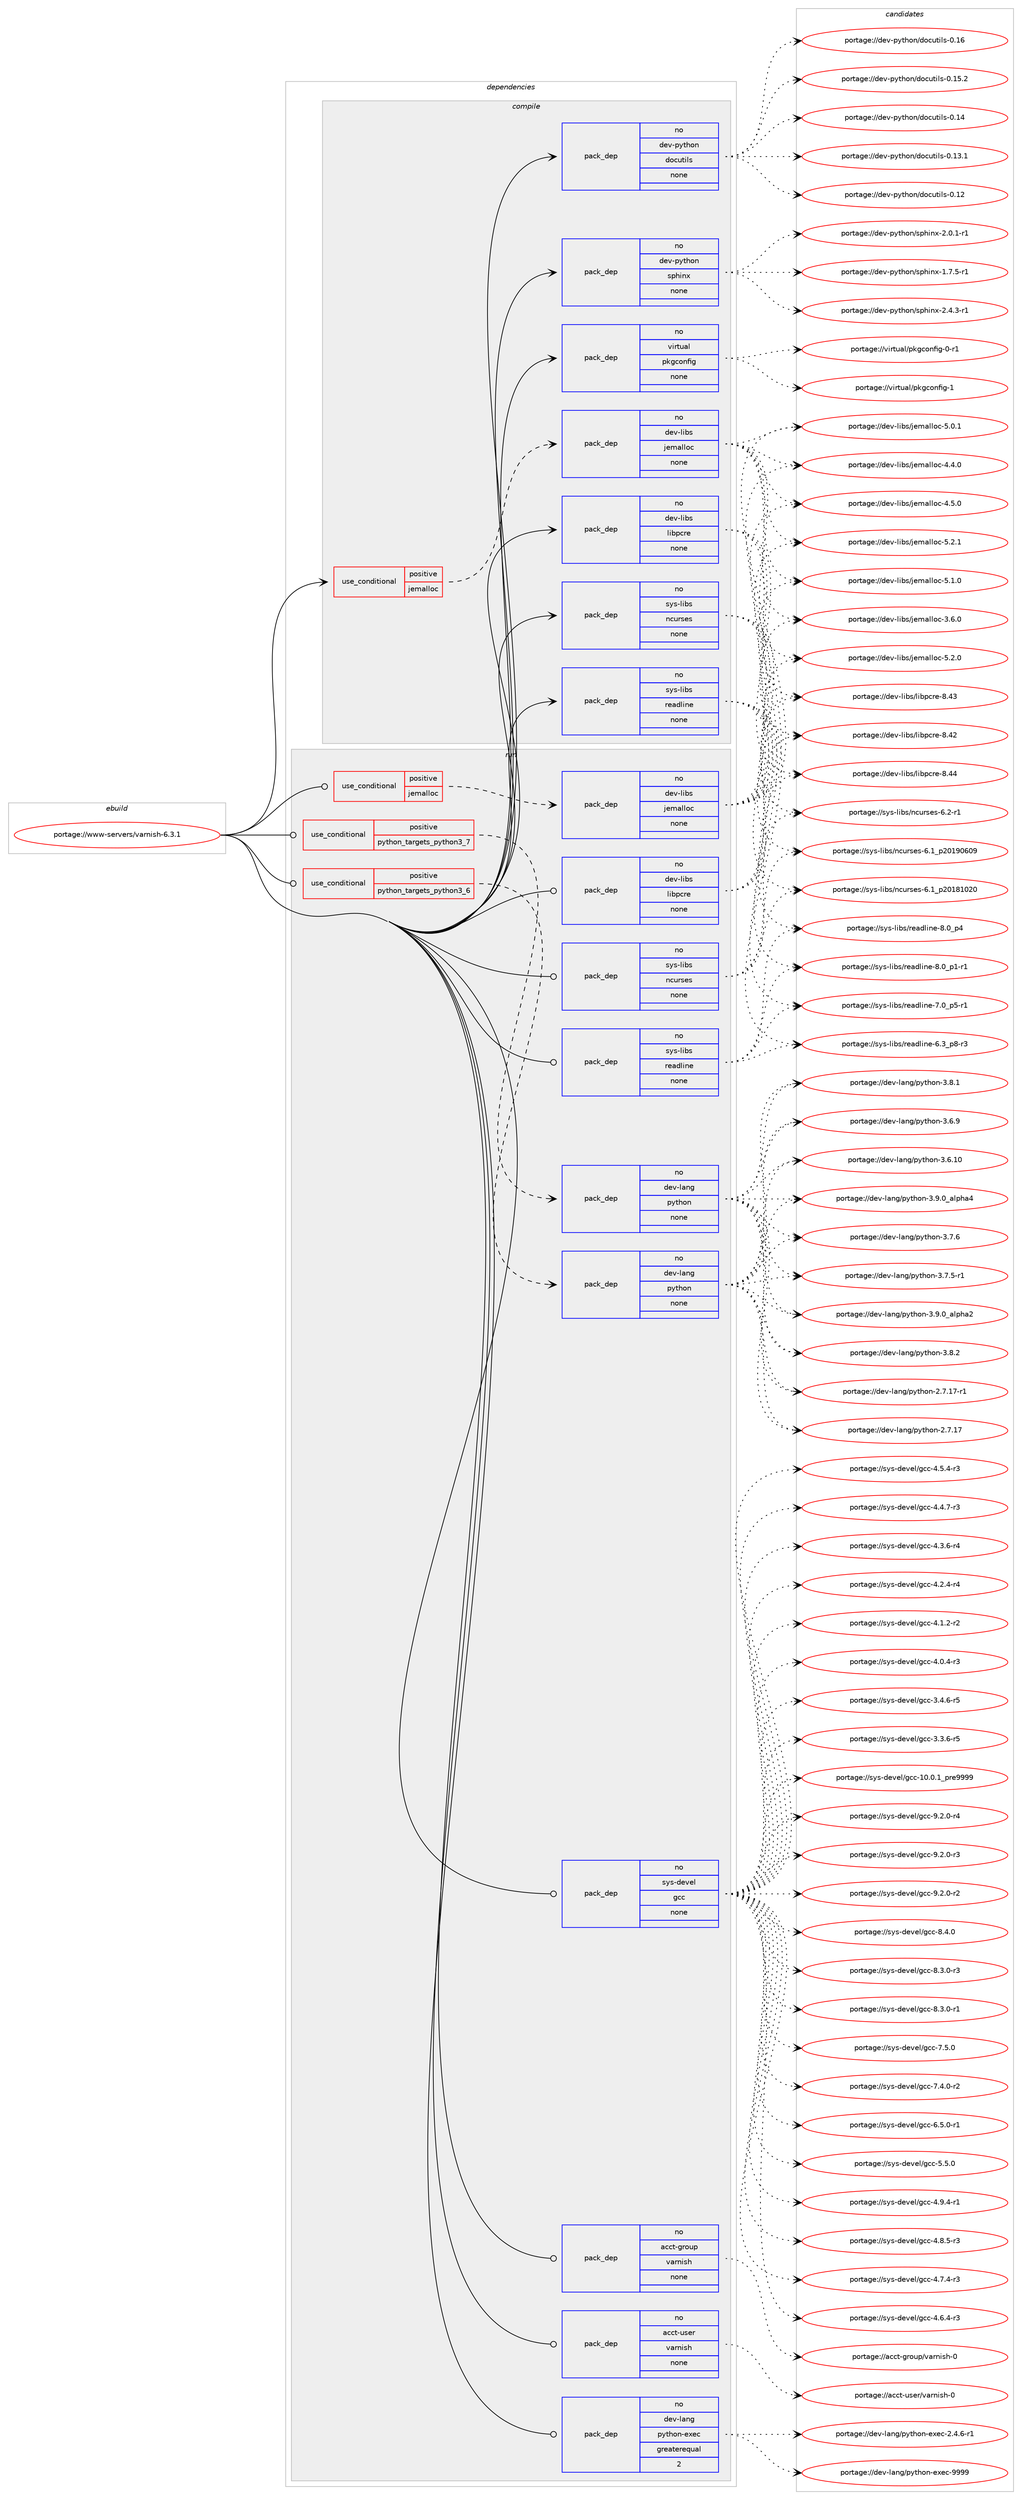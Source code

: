 digraph prolog {

# *************
# Graph options
# *************

newrank=true;
concentrate=true;
compound=true;
graph [rankdir=LR,fontname=Helvetica,fontsize=10,ranksep=1.5];#, ranksep=2.5, nodesep=0.2];
edge  [arrowhead=vee];
node  [fontname=Helvetica,fontsize=10];

# **********
# The ebuild
# **********

subgraph cluster_leftcol {
color=gray;
rank=same;
label=<<i>ebuild</i>>;
id [label="portage://www-servers/varnish-6.3.1", color=red, width=4, href="../www-servers/varnish-6.3.1.svg"];
}

# ****************
# The dependencies
# ****************

subgraph cluster_midcol {
color=gray;
label=<<i>dependencies</i>>;
subgraph cluster_compile {
fillcolor="#eeeeee";
style=filled;
label=<<i>compile</i>>;
subgraph cond2136 {
dependency17302 [label=<<TABLE BORDER="0" CELLBORDER="1" CELLSPACING="0" CELLPADDING="4"><TR><TD ROWSPAN="3" CELLPADDING="10">use_conditional</TD></TR><TR><TD>positive</TD></TR><TR><TD>jemalloc</TD></TR></TABLE>>, shape=none, color=red];
subgraph pack14815 {
dependency17303 [label=<<TABLE BORDER="0" CELLBORDER="1" CELLSPACING="0" CELLPADDING="4" WIDTH="220"><TR><TD ROWSPAN="6" CELLPADDING="30">pack_dep</TD></TR><TR><TD WIDTH="110">no</TD></TR><TR><TD>dev-libs</TD></TR><TR><TD>jemalloc</TD></TR><TR><TD>none</TD></TR><TR><TD></TD></TR></TABLE>>, shape=none, color=blue];
}
dependency17302:e -> dependency17303:w [weight=20,style="dashed",arrowhead="vee"];
}
id:e -> dependency17302:w [weight=20,style="solid",arrowhead="vee"];
subgraph pack14816 {
dependency17304 [label=<<TABLE BORDER="0" CELLBORDER="1" CELLSPACING="0" CELLPADDING="4" WIDTH="220"><TR><TD ROWSPAN="6" CELLPADDING="30">pack_dep</TD></TR><TR><TD WIDTH="110">no</TD></TR><TR><TD>dev-libs</TD></TR><TR><TD>libpcre</TD></TR><TR><TD>none</TD></TR><TR><TD></TD></TR></TABLE>>, shape=none, color=blue];
}
id:e -> dependency17304:w [weight=20,style="solid",arrowhead="vee"];
subgraph pack14817 {
dependency17305 [label=<<TABLE BORDER="0" CELLBORDER="1" CELLSPACING="0" CELLPADDING="4" WIDTH="220"><TR><TD ROWSPAN="6" CELLPADDING="30">pack_dep</TD></TR><TR><TD WIDTH="110">no</TD></TR><TR><TD>dev-python</TD></TR><TR><TD>docutils</TD></TR><TR><TD>none</TD></TR><TR><TD></TD></TR></TABLE>>, shape=none, color=blue];
}
id:e -> dependency17305:w [weight=20,style="solid",arrowhead="vee"];
subgraph pack14818 {
dependency17306 [label=<<TABLE BORDER="0" CELLBORDER="1" CELLSPACING="0" CELLPADDING="4" WIDTH="220"><TR><TD ROWSPAN="6" CELLPADDING="30">pack_dep</TD></TR><TR><TD WIDTH="110">no</TD></TR><TR><TD>dev-python</TD></TR><TR><TD>sphinx</TD></TR><TR><TD>none</TD></TR><TR><TD></TD></TR></TABLE>>, shape=none, color=blue];
}
id:e -> dependency17306:w [weight=20,style="solid",arrowhead="vee"];
subgraph pack14819 {
dependency17307 [label=<<TABLE BORDER="0" CELLBORDER="1" CELLSPACING="0" CELLPADDING="4" WIDTH="220"><TR><TD ROWSPAN="6" CELLPADDING="30">pack_dep</TD></TR><TR><TD WIDTH="110">no</TD></TR><TR><TD>sys-libs</TD></TR><TR><TD>ncurses</TD></TR><TR><TD>none</TD></TR><TR><TD></TD></TR></TABLE>>, shape=none, color=blue];
}
id:e -> dependency17307:w [weight=20,style="solid",arrowhead="vee"];
subgraph pack14820 {
dependency17308 [label=<<TABLE BORDER="0" CELLBORDER="1" CELLSPACING="0" CELLPADDING="4" WIDTH="220"><TR><TD ROWSPAN="6" CELLPADDING="30">pack_dep</TD></TR><TR><TD WIDTH="110">no</TD></TR><TR><TD>sys-libs</TD></TR><TR><TD>readline</TD></TR><TR><TD>none</TD></TR><TR><TD></TD></TR></TABLE>>, shape=none, color=blue];
}
id:e -> dependency17308:w [weight=20,style="solid",arrowhead="vee"];
subgraph pack14821 {
dependency17309 [label=<<TABLE BORDER="0" CELLBORDER="1" CELLSPACING="0" CELLPADDING="4" WIDTH="220"><TR><TD ROWSPAN="6" CELLPADDING="30">pack_dep</TD></TR><TR><TD WIDTH="110">no</TD></TR><TR><TD>virtual</TD></TR><TR><TD>pkgconfig</TD></TR><TR><TD>none</TD></TR><TR><TD></TD></TR></TABLE>>, shape=none, color=blue];
}
id:e -> dependency17309:w [weight=20,style="solid",arrowhead="vee"];
}
subgraph cluster_compileandrun {
fillcolor="#eeeeee";
style=filled;
label=<<i>compile and run</i>>;
}
subgraph cluster_run {
fillcolor="#eeeeee";
style=filled;
label=<<i>run</i>>;
subgraph cond2137 {
dependency17310 [label=<<TABLE BORDER="0" CELLBORDER="1" CELLSPACING="0" CELLPADDING="4"><TR><TD ROWSPAN="3" CELLPADDING="10">use_conditional</TD></TR><TR><TD>positive</TD></TR><TR><TD>jemalloc</TD></TR></TABLE>>, shape=none, color=red];
subgraph pack14822 {
dependency17311 [label=<<TABLE BORDER="0" CELLBORDER="1" CELLSPACING="0" CELLPADDING="4" WIDTH="220"><TR><TD ROWSPAN="6" CELLPADDING="30">pack_dep</TD></TR><TR><TD WIDTH="110">no</TD></TR><TR><TD>dev-libs</TD></TR><TR><TD>jemalloc</TD></TR><TR><TD>none</TD></TR><TR><TD></TD></TR></TABLE>>, shape=none, color=blue];
}
dependency17310:e -> dependency17311:w [weight=20,style="dashed",arrowhead="vee"];
}
id:e -> dependency17310:w [weight=20,style="solid",arrowhead="odot"];
subgraph cond2138 {
dependency17312 [label=<<TABLE BORDER="0" CELLBORDER="1" CELLSPACING="0" CELLPADDING="4"><TR><TD ROWSPAN="3" CELLPADDING="10">use_conditional</TD></TR><TR><TD>positive</TD></TR><TR><TD>python_targets_python3_6</TD></TR></TABLE>>, shape=none, color=red];
subgraph pack14823 {
dependency17313 [label=<<TABLE BORDER="0" CELLBORDER="1" CELLSPACING="0" CELLPADDING="4" WIDTH="220"><TR><TD ROWSPAN="6" CELLPADDING="30">pack_dep</TD></TR><TR><TD WIDTH="110">no</TD></TR><TR><TD>dev-lang</TD></TR><TR><TD>python</TD></TR><TR><TD>none</TD></TR><TR><TD></TD></TR></TABLE>>, shape=none, color=blue];
}
dependency17312:e -> dependency17313:w [weight=20,style="dashed",arrowhead="vee"];
}
id:e -> dependency17312:w [weight=20,style="solid",arrowhead="odot"];
subgraph cond2139 {
dependency17314 [label=<<TABLE BORDER="0" CELLBORDER="1" CELLSPACING="0" CELLPADDING="4"><TR><TD ROWSPAN="3" CELLPADDING="10">use_conditional</TD></TR><TR><TD>positive</TD></TR><TR><TD>python_targets_python3_7</TD></TR></TABLE>>, shape=none, color=red];
subgraph pack14824 {
dependency17315 [label=<<TABLE BORDER="0" CELLBORDER="1" CELLSPACING="0" CELLPADDING="4" WIDTH="220"><TR><TD ROWSPAN="6" CELLPADDING="30">pack_dep</TD></TR><TR><TD WIDTH="110">no</TD></TR><TR><TD>dev-lang</TD></TR><TR><TD>python</TD></TR><TR><TD>none</TD></TR><TR><TD></TD></TR></TABLE>>, shape=none, color=blue];
}
dependency17314:e -> dependency17315:w [weight=20,style="dashed",arrowhead="vee"];
}
id:e -> dependency17314:w [weight=20,style="solid",arrowhead="odot"];
subgraph pack14825 {
dependency17316 [label=<<TABLE BORDER="0" CELLBORDER="1" CELLSPACING="0" CELLPADDING="4" WIDTH="220"><TR><TD ROWSPAN="6" CELLPADDING="30">pack_dep</TD></TR><TR><TD WIDTH="110">no</TD></TR><TR><TD>acct-group</TD></TR><TR><TD>varnish</TD></TR><TR><TD>none</TD></TR><TR><TD></TD></TR></TABLE>>, shape=none, color=blue];
}
id:e -> dependency17316:w [weight=20,style="solid",arrowhead="odot"];
subgraph pack14826 {
dependency17317 [label=<<TABLE BORDER="0" CELLBORDER="1" CELLSPACING="0" CELLPADDING="4" WIDTH="220"><TR><TD ROWSPAN="6" CELLPADDING="30">pack_dep</TD></TR><TR><TD WIDTH="110">no</TD></TR><TR><TD>acct-user</TD></TR><TR><TD>varnish</TD></TR><TR><TD>none</TD></TR><TR><TD></TD></TR></TABLE>>, shape=none, color=blue];
}
id:e -> dependency17317:w [weight=20,style="solid",arrowhead="odot"];
subgraph pack14827 {
dependency17318 [label=<<TABLE BORDER="0" CELLBORDER="1" CELLSPACING="0" CELLPADDING="4" WIDTH="220"><TR><TD ROWSPAN="6" CELLPADDING="30">pack_dep</TD></TR><TR><TD WIDTH="110">no</TD></TR><TR><TD>dev-lang</TD></TR><TR><TD>python-exec</TD></TR><TR><TD>greaterequal</TD></TR><TR><TD>2</TD></TR></TABLE>>, shape=none, color=blue];
}
id:e -> dependency17318:w [weight=20,style="solid",arrowhead="odot"];
subgraph pack14828 {
dependency17319 [label=<<TABLE BORDER="0" CELLBORDER="1" CELLSPACING="0" CELLPADDING="4" WIDTH="220"><TR><TD ROWSPAN="6" CELLPADDING="30">pack_dep</TD></TR><TR><TD WIDTH="110">no</TD></TR><TR><TD>dev-libs</TD></TR><TR><TD>libpcre</TD></TR><TR><TD>none</TD></TR><TR><TD></TD></TR></TABLE>>, shape=none, color=blue];
}
id:e -> dependency17319:w [weight=20,style="solid",arrowhead="odot"];
subgraph pack14829 {
dependency17320 [label=<<TABLE BORDER="0" CELLBORDER="1" CELLSPACING="0" CELLPADDING="4" WIDTH="220"><TR><TD ROWSPAN="6" CELLPADDING="30">pack_dep</TD></TR><TR><TD WIDTH="110">no</TD></TR><TR><TD>sys-devel</TD></TR><TR><TD>gcc</TD></TR><TR><TD>none</TD></TR><TR><TD></TD></TR></TABLE>>, shape=none, color=blue];
}
id:e -> dependency17320:w [weight=20,style="solid",arrowhead="odot"];
subgraph pack14830 {
dependency17321 [label=<<TABLE BORDER="0" CELLBORDER="1" CELLSPACING="0" CELLPADDING="4" WIDTH="220"><TR><TD ROWSPAN="6" CELLPADDING="30">pack_dep</TD></TR><TR><TD WIDTH="110">no</TD></TR><TR><TD>sys-libs</TD></TR><TR><TD>ncurses</TD></TR><TR><TD>none</TD></TR><TR><TD></TD></TR></TABLE>>, shape=none, color=blue];
}
id:e -> dependency17321:w [weight=20,style="solid",arrowhead="odot"];
subgraph pack14831 {
dependency17322 [label=<<TABLE BORDER="0" CELLBORDER="1" CELLSPACING="0" CELLPADDING="4" WIDTH="220"><TR><TD ROWSPAN="6" CELLPADDING="30">pack_dep</TD></TR><TR><TD WIDTH="110">no</TD></TR><TR><TD>sys-libs</TD></TR><TR><TD>readline</TD></TR><TR><TD>none</TD></TR><TR><TD></TD></TR></TABLE>>, shape=none, color=blue];
}
id:e -> dependency17322:w [weight=20,style="solid",arrowhead="odot"];
}
}

# **************
# The candidates
# **************

subgraph cluster_choices {
rank=same;
color=gray;
label=<<i>candidates</i>>;

subgraph choice14815 {
color=black;
nodesep=1;
choice1001011184510810598115471061011099710810811199455346504649 [label="portage://dev-libs/jemalloc-5.2.1", color=red, width=4,href="../dev-libs/jemalloc-5.2.1.svg"];
choice1001011184510810598115471061011099710810811199455346504648 [label="portage://dev-libs/jemalloc-5.2.0", color=red, width=4,href="../dev-libs/jemalloc-5.2.0.svg"];
choice1001011184510810598115471061011099710810811199455346494648 [label="portage://dev-libs/jemalloc-5.1.0", color=red, width=4,href="../dev-libs/jemalloc-5.1.0.svg"];
choice1001011184510810598115471061011099710810811199455346484649 [label="portage://dev-libs/jemalloc-5.0.1", color=red, width=4,href="../dev-libs/jemalloc-5.0.1.svg"];
choice1001011184510810598115471061011099710810811199455246534648 [label="portage://dev-libs/jemalloc-4.5.0", color=red, width=4,href="../dev-libs/jemalloc-4.5.0.svg"];
choice1001011184510810598115471061011099710810811199455246524648 [label="portage://dev-libs/jemalloc-4.4.0", color=red, width=4,href="../dev-libs/jemalloc-4.4.0.svg"];
choice1001011184510810598115471061011099710810811199455146544648 [label="portage://dev-libs/jemalloc-3.6.0", color=red, width=4,href="../dev-libs/jemalloc-3.6.0.svg"];
dependency17303:e -> choice1001011184510810598115471061011099710810811199455346504649:w [style=dotted,weight="100"];
dependency17303:e -> choice1001011184510810598115471061011099710810811199455346504648:w [style=dotted,weight="100"];
dependency17303:e -> choice1001011184510810598115471061011099710810811199455346494648:w [style=dotted,weight="100"];
dependency17303:e -> choice1001011184510810598115471061011099710810811199455346484649:w [style=dotted,weight="100"];
dependency17303:e -> choice1001011184510810598115471061011099710810811199455246534648:w [style=dotted,weight="100"];
dependency17303:e -> choice1001011184510810598115471061011099710810811199455246524648:w [style=dotted,weight="100"];
dependency17303:e -> choice1001011184510810598115471061011099710810811199455146544648:w [style=dotted,weight="100"];
}
subgraph choice14816 {
color=black;
nodesep=1;
choice10010111845108105981154710810598112991141014556465252 [label="portage://dev-libs/libpcre-8.44", color=red, width=4,href="../dev-libs/libpcre-8.44.svg"];
choice10010111845108105981154710810598112991141014556465251 [label="portage://dev-libs/libpcre-8.43", color=red, width=4,href="../dev-libs/libpcre-8.43.svg"];
choice10010111845108105981154710810598112991141014556465250 [label="portage://dev-libs/libpcre-8.42", color=red, width=4,href="../dev-libs/libpcre-8.42.svg"];
dependency17304:e -> choice10010111845108105981154710810598112991141014556465252:w [style=dotted,weight="100"];
dependency17304:e -> choice10010111845108105981154710810598112991141014556465251:w [style=dotted,weight="100"];
dependency17304:e -> choice10010111845108105981154710810598112991141014556465250:w [style=dotted,weight="100"];
}
subgraph choice14817 {
color=black;
nodesep=1;
choice1001011184511212111610411111047100111991171161051081154548464954 [label="portage://dev-python/docutils-0.16", color=red, width=4,href="../dev-python/docutils-0.16.svg"];
choice10010111845112121116104111110471001119911711610510811545484649534650 [label="portage://dev-python/docutils-0.15.2", color=red, width=4,href="../dev-python/docutils-0.15.2.svg"];
choice1001011184511212111610411111047100111991171161051081154548464952 [label="portage://dev-python/docutils-0.14", color=red, width=4,href="../dev-python/docutils-0.14.svg"];
choice10010111845112121116104111110471001119911711610510811545484649514649 [label="portage://dev-python/docutils-0.13.1", color=red, width=4,href="../dev-python/docutils-0.13.1.svg"];
choice1001011184511212111610411111047100111991171161051081154548464950 [label="portage://dev-python/docutils-0.12", color=red, width=4,href="../dev-python/docutils-0.12.svg"];
dependency17305:e -> choice1001011184511212111610411111047100111991171161051081154548464954:w [style=dotted,weight="100"];
dependency17305:e -> choice10010111845112121116104111110471001119911711610510811545484649534650:w [style=dotted,weight="100"];
dependency17305:e -> choice1001011184511212111610411111047100111991171161051081154548464952:w [style=dotted,weight="100"];
dependency17305:e -> choice10010111845112121116104111110471001119911711610510811545484649514649:w [style=dotted,weight="100"];
dependency17305:e -> choice1001011184511212111610411111047100111991171161051081154548464950:w [style=dotted,weight="100"];
}
subgraph choice14818 {
color=black;
nodesep=1;
choice10010111845112121116104111110471151121041051101204550465246514511449 [label="portage://dev-python/sphinx-2.4.3-r1", color=red, width=4,href="../dev-python/sphinx-2.4.3-r1.svg"];
choice10010111845112121116104111110471151121041051101204550464846494511449 [label="portage://dev-python/sphinx-2.0.1-r1", color=red, width=4,href="../dev-python/sphinx-2.0.1-r1.svg"];
choice10010111845112121116104111110471151121041051101204549465546534511449 [label="portage://dev-python/sphinx-1.7.5-r1", color=red, width=4,href="../dev-python/sphinx-1.7.5-r1.svg"];
dependency17306:e -> choice10010111845112121116104111110471151121041051101204550465246514511449:w [style=dotted,weight="100"];
dependency17306:e -> choice10010111845112121116104111110471151121041051101204550464846494511449:w [style=dotted,weight="100"];
dependency17306:e -> choice10010111845112121116104111110471151121041051101204549465546534511449:w [style=dotted,weight="100"];
}
subgraph choice14819 {
color=black;
nodesep=1;
choice11512111545108105981154711099117114115101115455446504511449 [label="portage://sys-libs/ncurses-6.2-r1", color=red, width=4,href="../sys-libs/ncurses-6.2-r1.svg"];
choice1151211154510810598115471109911711411510111545544649951125048495748544857 [label="portage://sys-libs/ncurses-6.1_p20190609", color=red, width=4,href="../sys-libs/ncurses-6.1_p20190609.svg"];
choice1151211154510810598115471109911711411510111545544649951125048495649485048 [label="portage://sys-libs/ncurses-6.1_p20181020", color=red, width=4,href="../sys-libs/ncurses-6.1_p20181020.svg"];
dependency17307:e -> choice11512111545108105981154711099117114115101115455446504511449:w [style=dotted,weight="100"];
dependency17307:e -> choice1151211154510810598115471109911711411510111545544649951125048495748544857:w [style=dotted,weight="100"];
dependency17307:e -> choice1151211154510810598115471109911711411510111545544649951125048495649485048:w [style=dotted,weight="100"];
}
subgraph choice14820 {
color=black;
nodesep=1;
choice11512111545108105981154711410197100108105110101455646489511252 [label="portage://sys-libs/readline-8.0_p4", color=red, width=4,href="../sys-libs/readline-8.0_p4.svg"];
choice115121115451081059811547114101971001081051101014556464895112494511449 [label="portage://sys-libs/readline-8.0_p1-r1", color=red, width=4,href="../sys-libs/readline-8.0_p1-r1.svg"];
choice115121115451081059811547114101971001081051101014555464895112534511449 [label="portage://sys-libs/readline-7.0_p5-r1", color=red, width=4,href="../sys-libs/readline-7.0_p5-r1.svg"];
choice115121115451081059811547114101971001081051101014554465195112564511451 [label="portage://sys-libs/readline-6.3_p8-r3", color=red, width=4,href="../sys-libs/readline-6.3_p8-r3.svg"];
dependency17308:e -> choice11512111545108105981154711410197100108105110101455646489511252:w [style=dotted,weight="100"];
dependency17308:e -> choice115121115451081059811547114101971001081051101014556464895112494511449:w [style=dotted,weight="100"];
dependency17308:e -> choice115121115451081059811547114101971001081051101014555464895112534511449:w [style=dotted,weight="100"];
dependency17308:e -> choice115121115451081059811547114101971001081051101014554465195112564511451:w [style=dotted,weight="100"];
}
subgraph choice14821 {
color=black;
nodesep=1;
choice1181051141161179710847112107103991111101021051034549 [label="portage://virtual/pkgconfig-1", color=red, width=4,href="../virtual/pkgconfig-1.svg"];
choice11810511411611797108471121071039911111010210510345484511449 [label="portage://virtual/pkgconfig-0-r1", color=red, width=4,href="../virtual/pkgconfig-0-r1.svg"];
dependency17309:e -> choice1181051141161179710847112107103991111101021051034549:w [style=dotted,weight="100"];
dependency17309:e -> choice11810511411611797108471121071039911111010210510345484511449:w [style=dotted,weight="100"];
}
subgraph choice14822 {
color=black;
nodesep=1;
choice1001011184510810598115471061011099710810811199455346504649 [label="portage://dev-libs/jemalloc-5.2.1", color=red, width=4,href="../dev-libs/jemalloc-5.2.1.svg"];
choice1001011184510810598115471061011099710810811199455346504648 [label="portage://dev-libs/jemalloc-5.2.0", color=red, width=4,href="../dev-libs/jemalloc-5.2.0.svg"];
choice1001011184510810598115471061011099710810811199455346494648 [label="portage://dev-libs/jemalloc-5.1.0", color=red, width=4,href="../dev-libs/jemalloc-5.1.0.svg"];
choice1001011184510810598115471061011099710810811199455346484649 [label="portage://dev-libs/jemalloc-5.0.1", color=red, width=4,href="../dev-libs/jemalloc-5.0.1.svg"];
choice1001011184510810598115471061011099710810811199455246534648 [label="portage://dev-libs/jemalloc-4.5.0", color=red, width=4,href="../dev-libs/jemalloc-4.5.0.svg"];
choice1001011184510810598115471061011099710810811199455246524648 [label="portage://dev-libs/jemalloc-4.4.0", color=red, width=4,href="../dev-libs/jemalloc-4.4.0.svg"];
choice1001011184510810598115471061011099710810811199455146544648 [label="portage://dev-libs/jemalloc-3.6.0", color=red, width=4,href="../dev-libs/jemalloc-3.6.0.svg"];
dependency17311:e -> choice1001011184510810598115471061011099710810811199455346504649:w [style=dotted,weight="100"];
dependency17311:e -> choice1001011184510810598115471061011099710810811199455346504648:w [style=dotted,weight="100"];
dependency17311:e -> choice1001011184510810598115471061011099710810811199455346494648:w [style=dotted,weight="100"];
dependency17311:e -> choice1001011184510810598115471061011099710810811199455346484649:w [style=dotted,weight="100"];
dependency17311:e -> choice1001011184510810598115471061011099710810811199455246534648:w [style=dotted,weight="100"];
dependency17311:e -> choice1001011184510810598115471061011099710810811199455246524648:w [style=dotted,weight="100"];
dependency17311:e -> choice1001011184510810598115471061011099710810811199455146544648:w [style=dotted,weight="100"];
}
subgraph choice14823 {
color=black;
nodesep=1;
choice10010111845108971101034711212111610411111045514657464895971081121049752 [label="portage://dev-lang/python-3.9.0_alpha4", color=red, width=4,href="../dev-lang/python-3.9.0_alpha4.svg"];
choice10010111845108971101034711212111610411111045514657464895971081121049750 [label="portage://dev-lang/python-3.9.0_alpha2", color=red, width=4,href="../dev-lang/python-3.9.0_alpha2.svg"];
choice100101118451089711010347112121116104111110455146564650 [label="portage://dev-lang/python-3.8.2", color=red, width=4,href="../dev-lang/python-3.8.2.svg"];
choice100101118451089711010347112121116104111110455146564649 [label="portage://dev-lang/python-3.8.1", color=red, width=4,href="../dev-lang/python-3.8.1.svg"];
choice100101118451089711010347112121116104111110455146554654 [label="portage://dev-lang/python-3.7.6", color=red, width=4,href="../dev-lang/python-3.7.6.svg"];
choice1001011184510897110103471121211161041111104551465546534511449 [label="portage://dev-lang/python-3.7.5-r1", color=red, width=4,href="../dev-lang/python-3.7.5-r1.svg"];
choice100101118451089711010347112121116104111110455146544657 [label="portage://dev-lang/python-3.6.9", color=red, width=4,href="../dev-lang/python-3.6.9.svg"];
choice10010111845108971101034711212111610411111045514654464948 [label="portage://dev-lang/python-3.6.10", color=red, width=4,href="../dev-lang/python-3.6.10.svg"];
choice100101118451089711010347112121116104111110455046554649554511449 [label="portage://dev-lang/python-2.7.17-r1", color=red, width=4,href="../dev-lang/python-2.7.17-r1.svg"];
choice10010111845108971101034711212111610411111045504655464955 [label="portage://dev-lang/python-2.7.17", color=red, width=4,href="../dev-lang/python-2.7.17.svg"];
dependency17313:e -> choice10010111845108971101034711212111610411111045514657464895971081121049752:w [style=dotted,weight="100"];
dependency17313:e -> choice10010111845108971101034711212111610411111045514657464895971081121049750:w [style=dotted,weight="100"];
dependency17313:e -> choice100101118451089711010347112121116104111110455146564650:w [style=dotted,weight="100"];
dependency17313:e -> choice100101118451089711010347112121116104111110455146564649:w [style=dotted,weight="100"];
dependency17313:e -> choice100101118451089711010347112121116104111110455146554654:w [style=dotted,weight="100"];
dependency17313:e -> choice1001011184510897110103471121211161041111104551465546534511449:w [style=dotted,weight="100"];
dependency17313:e -> choice100101118451089711010347112121116104111110455146544657:w [style=dotted,weight="100"];
dependency17313:e -> choice10010111845108971101034711212111610411111045514654464948:w [style=dotted,weight="100"];
dependency17313:e -> choice100101118451089711010347112121116104111110455046554649554511449:w [style=dotted,weight="100"];
dependency17313:e -> choice10010111845108971101034711212111610411111045504655464955:w [style=dotted,weight="100"];
}
subgraph choice14824 {
color=black;
nodesep=1;
choice10010111845108971101034711212111610411111045514657464895971081121049752 [label="portage://dev-lang/python-3.9.0_alpha4", color=red, width=4,href="../dev-lang/python-3.9.0_alpha4.svg"];
choice10010111845108971101034711212111610411111045514657464895971081121049750 [label="portage://dev-lang/python-3.9.0_alpha2", color=red, width=4,href="../dev-lang/python-3.9.0_alpha2.svg"];
choice100101118451089711010347112121116104111110455146564650 [label="portage://dev-lang/python-3.8.2", color=red, width=4,href="../dev-lang/python-3.8.2.svg"];
choice100101118451089711010347112121116104111110455146564649 [label="portage://dev-lang/python-3.8.1", color=red, width=4,href="../dev-lang/python-3.8.1.svg"];
choice100101118451089711010347112121116104111110455146554654 [label="portage://dev-lang/python-3.7.6", color=red, width=4,href="../dev-lang/python-3.7.6.svg"];
choice1001011184510897110103471121211161041111104551465546534511449 [label="portage://dev-lang/python-3.7.5-r1", color=red, width=4,href="../dev-lang/python-3.7.5-r1.svg"];
choice100101118451089711010347112121116104111110455146544657 [label="portage://dev-lang/python-3.6.9", color=red, width=4,href="../dev-lang/python-3.6.9.svg"];
choice10010111845108971101034711212111610411111045514654464948 [label="portage://dev-lang/python-3.6.10", color=red, width=4,href="../dev-lang/python-3.6.10.svg"];
choice100101118451089711010347112121116104111110455046554649554511449 [label="portage://dev-lang/python-2.7.17-r1", color=red, width=4,href="../dev-lang/python-2.7.17-r1.svg"];
choice10010111845108971101034711212111610411111045504655464955 [label="portage://dev-lang/python-2.7.17", color=red, width=4,href="../dev-lang/python-2.7.17.svg"];
dependency17315:e -> choice10010111845108971101034711212111610411111045514657464895971081121049752:w [style=dotted,weight="100"];
dependency17315:e -> choice10010111845108971101034711212111610411111045514657464895971081121049750:w [style=dotted,weight="100"];
dependency17315:e -> choice100101118451089711010347112121116104111110455146564650:w [style=dotted,weight="100"];
dependency17315:e -> choice100101118451089711010347112121116104111110455146564649:w [style=dotted,weight="100"];
dependency17315:e -> choice100101118451089711010347112121116104111110455146554654:w [style=dotted,weight="100"];
dependency17315:e -> choice1001011184510897110103471121211161041111104551465546534511449:w [style=dotted,weight="100"];
dependency17315:e -> choice100101118451089711010347112121116104111110455146544657:w [style=dotted,weight="100"];
dependency17315:e -> choice10010111845108971101034711212111610411111045514654464948:w [style=dotted,weight="100"];
dependency17315:e -> choice100101118451089711010347112121116104111110455046554649554511449:w [style=dotted,weight="100"];
dependency17315:e -> choice10010111845108971101034711212111610411111045504655464955:w [style=dotted,weight="100"];
}
subgraph choice14825 {
color=black;
nodesep=1;
choice9799991164510311411111711247118971141101051151044548 [label="portage://acct-group/varnish-0", color=red, width=4,href="../acct-group/varnish-0.svg"];
dependency17316:e -> choice9799991164510311411111711247118971141101051151044548:w [style=dotted,weight="100"];
}
subgraph choice14826 {
color=black;
nodesep=1;
choice9799991164511711510111447118971141101051151044548 [label="portage://acct-user/varnish-0", color=red, width=4,href="../acct-user/varnish-0.svg"];
dependency17317:e -> choice9799991164511711510111447118971141101051151044548:w [style=dotted,weight="100"];
}
subgraph choice14827 {
color=black;
nodesep=1;
choice10010111845108971101034711212111610411111045101120101994557575757 [label="portage://dev-lang/python-exec-9999", color=red, width=4,href="../dev-lang/python-exec-9999.svg"];
choice10010111845108971101034711212111610411111045101120101994550465246544511449 [label="portage://dev-lang/python-exec-2.4.6-r1", color=red, width=4,href="../dev-lang/python-exec-2.4.6-r1.svg"];
dependency17318:e -> choice10010111845108971101034711212111610411111045101120101994557575757:w [style=dotted,weight="100"];
dependency17318:e -> choice10010111845108971101034711212111610411111045101120101994550465246544511449:w [style=dotted,weight="100"];
}
subgraph choice14828 {
color=black;
nodesep=1;
choice10010111845108105981154710810598112991141014556465252 [label="portage://dev-libs/libpcre-8.44", color=red, width=4,href="../dev-libs/libpcre-8.44.svg"];
choice10010111845108105981154710810598112991141014556465251 [label="portage://dev-libs/libpcre-8.43", color=red, width=4,href="../dev-libs/libpcre-8.43.svg"];
choice10010111845108105981154710810598112991141014556465250 [label="portage://dev-libs/libpcre-8.42", color=red, width=4,href="../dev-libs/libpcre-8.42.svg"];
dependency17319:e -> choice10010111845108105981154710810598112991141014556465252:w [style=dotted,weight="100"];
dependency17319:e -> choice10010111845108105981154710810598112991141014556465251:w [style=dotted,weight="100"];
dependency17319:e -> choice10010111845108105981154710810598112991141014556465250:w [style=dotted,weight="100"];
}
subgraph choice14829 {
color=black;
nodesep=1;
choice115121115451001011181011084710399994557465046484511452 [label="portage://sys-devel/gcc-9.2.0-r4", color=red, width=4,href="../sys-devel/gcc-9.2.0-r4.svg"];
choice115121115451001011181011084710399994557465046484511451 [label="portage://sys-devel/gcc-9.2.0-r3", color=red, width=4,href="../sys-devel/gcc-9.2.0-r3.svg"];
choice115121115451001011181011084710399994557465046484511450 [label="portage://sys-devel/gcc-9.2.0-r2", color=red, width=4,href="../sys-devel/gcc-9.2.0-r2.svg"];
choice11512111545100101118101108471039999455646524648 [label="portage://sys-devel/gcc-8.4.0", color=red, width=4,href="../sys-devel/gcc-8.4.0.svg"];
choice115121115451001011181011084710399994556465146484511451 [label="portage://sys-devel/gcc-8.3.0-r3", color=red, width=4,href="../sys-devel/gcc-8.3.0-r3.svg"];
choice115121115451001011181011084710399994556465146484511449 [label="portage://sys-devel/gcc-8.3.0-r1", color=red, width=4,href="../sys-devel/gcc-8.3.0-r1.svg"];
choice11512111545100101118101108471039999455546534648 [label="portage://sys-devel/gcc-7.5.0", color=red, width=4,href="../sys-devel/gcc-7.5.0.svg"];
choice115121115451001011181011084710399994555465246484511450 [label="portage://sys-devel/gcc-7.4.0-r2", color=red, width=4,href="../sys-devel/gcc-7.4.0-r2.svg"];
choice115121115451001011181011084710399994554465346484511449 [label="portage://sys-devel/gcc-6.5.0-r1", color=red, width=4,href="../sys-devel/gcc-6.5.0-r1.svg"];
choice11512111545100101118101108471039999455346534648 [label="portage://sys-devel/gcc-5.5.0", color=red, width=4,href="../sys-devel/gcc-5.5.0.svg"];
choice115121115451001011181011084710399994552465746524511449 [label="portage://sys-devel/gcc-4.9.4-r1", color=red, width=4,href="../sys-devel/gcc-4.9.4-r1.svg"];
choice115121115451001011181011084710399994552465646534511451 [label="portage://sys-devel/gcc-4.8.5-r3", color=red, width=4,href="../sys-devel/gcc-4.8.5-r3.svg"];
choice115121115451001011181011084710399994552465546524511451 [label="portage://sys-devel/gcc-4.7.4-r3", color=red, width=4,href="../sys-devel/gcc-4.7.4-r3.svg"];
choice115121115451001011181011084710399994552465446524511451 [label="portage://sys-devel/gcc-4.6.4-r3", color=red, width=4,href="../sys-devel/gcc-4.6.4-r3.svg"];
choice115121115451001011181011084710399994552465346524511451 [label="portage://sys-devel/gcc-4.5.4-r3", color=red, width=4,href="../sys-devel/gcc-4.5.4-r3.svg"];
choice115121115451001011181011084710399994552465246554511451 [label="portage://sys-devel/gcc-4.4.7-r3", color=red, width=4,href="../sys-devel/gcc-4.4.7-r3.svg"];
choice115121115451001011181011084710399994552465146544511452 [label="portage://sys-devel/gcc-4.3.6-r4", color=red, width=4,href="../sys-devel/gcc-4.3.6-r4.svg"];
choice115121115451001011181011084710399994552465046524511452 [label="portage://sys-devel/gcc-4.2.4-r4", color=red, width=4,href="../sys-devel/gcc-4.2.4-r4.svg"];
choice115121115451001011181011084710399994552464946504511450 [label="portage://sys-devel/gcc-4.1.2-r2", color=red, width=4,href="../sys-devel/gcc-4.1.2-r2.svg"];
choice115121115451001011181011084710399994552464846524511451 [label="portage://sys-devel/gcc-4.0.4-r3", color=red, width=4,href="../sys-devel/gcc-4.0.4-r3.svg"];
choice115121115451001011181011084710399994551465246544511453 [label="portage://sys-devel/gcc-3.4.6-r5", color=red, width=4,href="../sys-devel/gcc-3.4.6-r5.svg"];
choice115121115451001011181011084710399994551465146544511453 [label="portage://sys-devel/gcc-3.3.6-r5", color=red, width=4,href="../sys-devel/gcc-3.3.6-r5.svg"];
choice11512111545100101118101108471039999454948464846499511211410157575757 [label="portage://sys-devel/gcc-10.0.1_pre9999", color=red, width=4,href="../sys-devel/gcc-10.0.1_pre9999.svg"];
dependency17320:e -> choice115121115451001011181011084710399994557465046484511452:w [style=dotted,weight="100"];
dependency17320:e -> choice115121115451001011181011084710399994557465046484511451:w [style=dotted,weight="100"];
dependency17320:e -> choice115121115451001011181011084710399994557465046484511450:w [style=dotted,weight="100"];
dependency17320:e -> choice11512111545100101118101108471039999455646524648:w [style=dotted,weight="100"];
dependency17320:e -> choice115121115451001011181011084710399994556465146484511451:w [style=dotted,weight="100"];
dependency17320:e -> choice115121115451001011181011084710399994556465146484511449:w [style=dotted,weight="100"];
dependency17320:e -> choice11512111545100101118101108471039999455546534648:w [style=dotted,weight="100"];
dependency17320:e -> choice115121115451001011181011084710399994555465246484511450:w [style=dotted,weight="100"];
dependency17320:e -> choice115121115451001011181011084710399994554465346484511449:w [style=dotted,weight="100"];
dependency17320:e -> choice11512111545100101118101108471039999455346534648:w [style=dotted,weight="100"];
dependency17320:e -> choice115121115451001011181011084710399994552465746524511449:w [style=dotted,weight="100"];
dependency17320:e -> choice115121115451001011181011084710399994552465646534511451:w [style=dotted,weight="100"];
dependency17320:e -> choice115121115451001011181011084710399994552465546524511451:w [style=dotted,weight="100"];
dependency17320:e -> choice115121115451001011181011084710399994552465446524511451:w [style=dotted,weight="100"];
dependency17320:e -> choice115121115451001011181011084710399994552465346524511451:w [style=dotted,weight="100"];
dependency17320:e -> choice115121115451001011181011084710399994552465246554511451:w [style=dotted,weight="100"];
dependency17320:e -> choice115121115451001011181011084710399994552465146544511452:w [style=dotted,weight="100"];
dependency17320:e -> choice115121115451001011181011084710399994552465046524511452:w [style=dotted,weight="100"];
dependency17320:e -> choice115121115451001011181011084710399994552464946504511450:w [style=dotted,weight="100"];
dependency17320:e -> choice115121115451001011181011084710399994552464846524511451:w [style=dotted,weight="100"];
dependency17320:e -> choice115121115451001011181011084710399994551465246544511453:w [style=dotted,weight="100"];
dependency17320:e -> choice115121115451001011181011084710399994551465146544511453:w [style=dotted,weight="100"];
dependency17320:e -> choice11512111545100101118101108471039999454948464846499511211410157575757:w [style=dotted,weight="100"];
}
subgraph choice14830 {
color=black;
nodesep=1;
choice11512111545108105981154711099117114115101115455446504511449 [label="portage://sys-libs/ncurses-6.2-r1", color=red, width=4,href="../sys-libs/ncurses-6.2-r1.svg"];
choice1151211154510810598115471109911711411510111545544649951125048495748544857 [label="portage://sys-libs/ncurses-6.1_p20190609", color=red, width=4,href="../sys-libs/ncurses-6.1_p20190609.svg"];
choice1151211154510810598115471109911711411510111545544649951125048495649485048 [label="portage://sys-libs/ncurses-6.1_p20181020", color=red, width=4,href="../sys-libs/ncurses-6.1_p20181020.svg"];
dependency17321:e -> choice11512111545108105981154711099117114115101115455446504511449:w [style=dotted,weight="100"];
dependency17321:e -> choice1151211154510810598115471109911711411510111545544649951125048495748544857:w [style=dotted,weight="100"];
dependency17321:e -> choice1151211154510810598115471109911711411510111545544649951125048495649485048:w [style=dotted,weight="100"];
}
subgraph choice14831 {
color=black;
nodesep=1;
choice11512111545108105981154711410197100108105110101455646489511252 [label="portage://sys-libs/readline-8.0_p4", color=red, width=4,href="../sys-libs/readline-8.0_p4.svg"];
choice115121115451081059811547114101971001081051101014556464895112494511449 [label="portage://sys-libs/readline-8.0_p1-r1", color=red, width=4,href="../sys-libs/readline-8.0_p1-r1.svg"];
choice115121115451081059811547114101971001081051101014555464895112534511449 [label="portage://sys-libs/readline-7.0_p5-r1", color=red, width=4,href="../sys-libs/readline-7.0_p5-r1.svg"];
choice115121115451081059811547114101971001081051101014554465195112564511451 [label="portage://sys-libs/readline-6.3_p8-r3", color=red, width=4,href="../sys-libs/readline-6.3_p8-r3.svg"];
dependency17322:e -> choice11512111545108105981154711410197100108105110101455646489511252:w [style=dotted,weight="100"];
dependency17322:e -> choice115121115451081059811547114101971001081051101014556464895112494511449:w [style=dotted,weight="100"];
dependency17322:e -> choice115121115451081059811547114101971001081051101014555464895112534511449:w [style=dotted,weight="100"];
dependency17322:e -> choice115121115451081059811547114101971001081051101014554465195112564511451:w [style=dotted,weight="100"];
}
}

}
